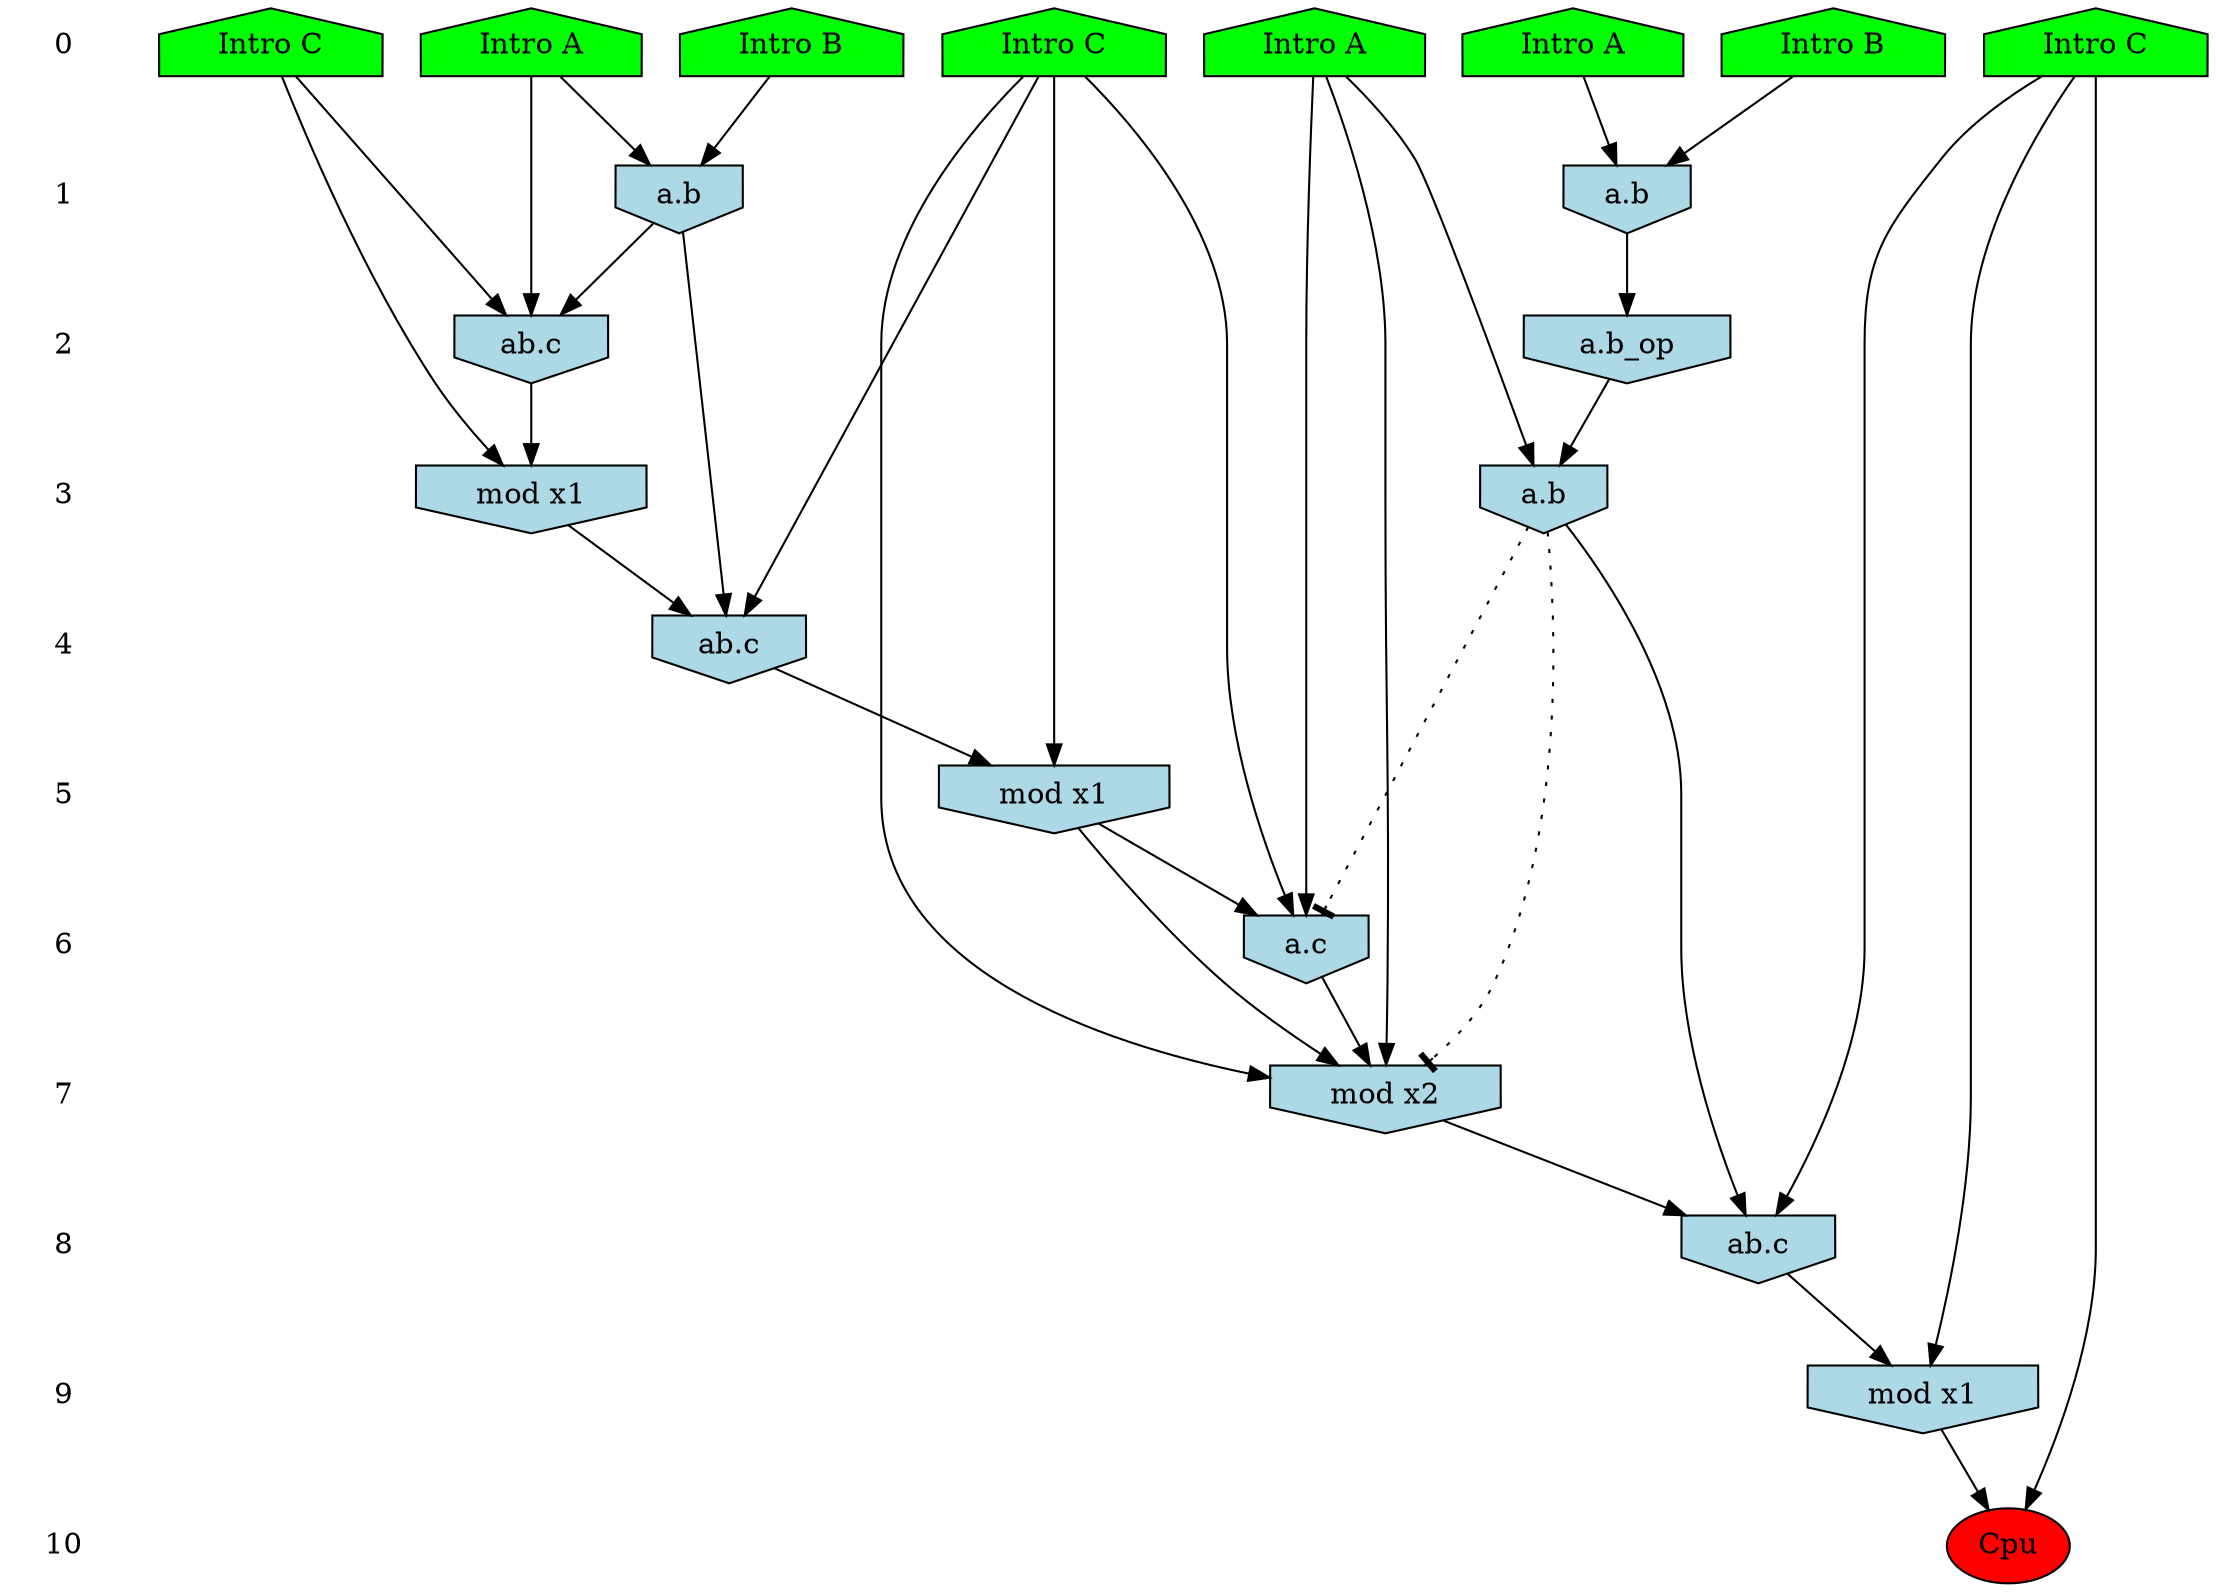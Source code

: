 /* Compression of 3 causal flows obtained in average at 1.171497E+01 t.u */
/* Compressed causal flows were: [828;1862;2449] */
digraph G{
 ranksep=.5 ; 
{ rank = same ; "0" [shape=plaintext] ; node_1 [label ="Intro A", shape=house, style=filled, fillcolor=green] ;
node_2 [label ="Intro B", shape=house, style=filled, fillcolor=green] ;
node_3 [label ="Intro A", shape=house, style=filled, fillcolor=green] ;
node_4 [label ="Intro B", shape=house, style=filled, fillcolor=green] ;
node_5 [label ="Intro A", shape=house, style=filled, fillcolor=green] ;
node_6 [label ="Intro C", shape=house, style=filled, fillcolor=green] ;
node_7 [label ="Intro C", shape=house, style=filled, fillcolor=green] ;
node_8 [label ="Intro C", shape=house, style=filled, fillcolor=green] ;
}
{ rank = same ; "1" [shape=plaintext] ; node_9 [label="a.b", shape=invhouse, style=filled, fillcolor = lightblue] ;
node_10 [label="a.b", shape=invhouse, style=filled, fillcolor = lightblue] ;
}
{ rank = same ; "2" [shape=plaintext] ; node_11 [label="ab.c", shape=invhouse, style=filled, fillcolor = lightblue] ;
node_15 [label="a.b_op", shape=invhouse, style=filled, fillcolor = lightblue] ;
}
{ rank = same ; "3" [shape=plaintext] ; node_12 [label="mod x1", shape=invhouse, style=filled, fillcolor = lightblue] ;
node_18 [label="a.b", shape=invhouse, style=filled, fillcolor = lightblue] ;
}
{ rank = same ; "4" [shape=plaintext] ; node_13 [label="ab.c", shape=invhouse, style=filled, fillcolor = lightblue] ;
}
{ rank = same ; "5" [shape=plaintext] ; node_14 [label="mod x1", shape=invhouse, style=filled, fillcolor = lightblue] ;
}
{ rank = same ; "6" [shape=plaintext] ; node_16 [label="a.c", shape=invhouse, style=filled, fillcolor = lightblue] ;
}
{ rank = same ; "7" [shape=plaintext] ; node_17 [label="mod x2", shape=invhouse, style=filled, fillcolor = lightblue] ;
}
{ rank = same ; "8" [shape=plaintext] ; node_19 [label="ab.c", shape=invhouse, style=filled, fillcolor = lightblue] ;
}
{ rank = same ; "9" [shape=plaintext] ; node_20 [label="mod x1", shape=invhouse, style=filled, fillcolor = lightblue] ;
}
{ rank = same ; "10" [shape=plaintext] ; node_21 [label ="Cpu", style=filled, fillcolor=red] ;
}
"0" -> "1" [style="invis"]; 
"1" -> "2" [style="invis"]; 
"2" -> "3" [style="invis"]; 
"3" -> "4" [style="invis"]; 
"4" -> "5" [style="invis"]; 
"5" -> "6" [style="invis"]; 
"6" -> "7" [style="invis"]; 
"7" -> "8" [style="invis"]; 
"8" -> "9" [style="invis"]; 
"9" -> "10" [style="invis"]; 
node_1 -> node_9
node_4 -> node_9
node_2 -> node_10
node_3 -> node_10
node_1 -> node_11
node_6 -> node_11
node_9 -> node_11
node_6 -> node_12
node_11 -> node_12
node_7 -> node_13
node_9 -> node_13
node_12 -> node_13
node_7 -> node_14
node_13 -> node_14
node_10 -> node_15
node_5 -> node_16
node_7 -> node_16
node_14 -> node_16
node_5 -> node_17
node_7 -> node_17
node_14 -> node_17
node_16 -> node_17
node_5 -> node_18
node_15 -> node_18
node_8 -> node_19
node_17 -> node_19
node_18 -> node_19
node_8 -> node_20
node_19 -> node_20
node_8 -> node_21
node_20 -> node_21
node_18 -> node_17 [style=dotted, arrowhead = tee] 
node_18 -> node_16 [style=dotted, arrowhead = tee] 
}
/*
 Dot generation time: 0.000105
*/